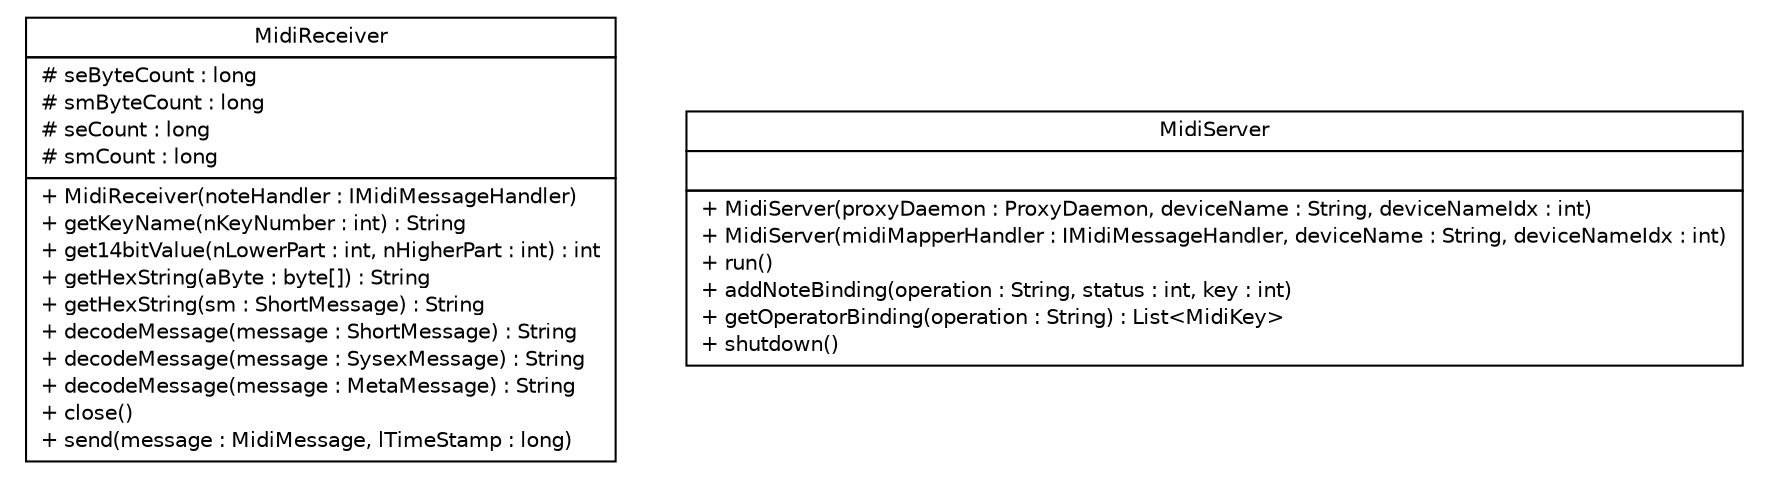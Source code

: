 #!/usr/local/bin/dot
#
# Class diagram 
# Generated by UMLGraph version R5_6 (http://www.umlgraph.org/)
#

digraph G {
	edge [fontname="Helvetica",fontsize=10,labelfontname="Helvetica",labelfontsize=10];
	node [fontname="Helvetica",fontsize=10,shape=plaintext];
	nodesep=0.25;
	ranksep=0.5;
	// com.xley.lfosc.midi.receiver.MidiReceiver
	c217 [label=<<table title="com.xley.lfosc.midi.receiver.MidiReceiver" border="0" cellborder="1" cellspacing="0" cellpadding="2" port="p" href="./MidiReceiver.html">
		<tr><td><table border="0" cellspacing="0" cellpadding="1">
<tr><td align="center" balign="center"> MidiReceiver </td></tr>
		</table></td></tr>
		<tr><td><table border="0" cellspacing="0" cellpadding="1">
<tr><td align="left" balign="left"> # seByteCount : long </td></tr>
<tr><td align="left" balign="left"> # smByteCount : long </td></tr>
<tr><td align="left" balign="left"> # seCount : long </td></tr>
<tr><td align="left" balign="left"> # smCount : long </td></tr>
		</table></td></tr>
		<tr><td><table border="0" cellspacing="0" cellpadding="1">
<tr><td align="left" balign="left"> + MidiReceiver(noteHandler : IMidiMessageHandler) </td></tr>
<tr><td align="left" balign="left"> + getKeyName(nKeyNumber : int) : String </td></tr>
<tr><td align="left" balign="left"> + get14bitValue(nLowerPart : int, nHigherPart : int) : int </td></tr>
<tr><td align="left" balign="left"> + getHexString(aByte : byte[]) : String </td></tr>
<tr><td align="left" balign="left"> + getHexString(sm : ShortMessage) : String </td></tr>
<tr><td align="left" balign="left"> + decodeMessage(message : ShortMessage) : String </td></tr>
<tr><td align="left" balign="left"> + decodeMessage(message : SysexMessage) : String </td></tr>
<tr><td align="left" balign="left"> + decodeMessage(message : MetaMessage) : String </td></tr>
<tr><td align="left" balign="left"> + close() </td></tr>
<tr><td align="left" balign="left"> + send(message : MidiMessage, lTimeStamp : long) </td></tr>
		</table></td></tr>
		</table>>, URL="./MidiReceiver.html", fontname="Helvetica", fontcolor="black", fontsize=10.0];
	// com.xley.lfosc.midi.receiver.MidiServer
	c218 [label=<<table title="com.xley.lfosc.midi.receiver.MidiServer" border="0" cellborder="1" cellspacing="0" cellpadding="2" port="p" href="./MidiServer.html">
		<tr><td><table border="0" cellspacing="0" cellpadding="1">
<tr><td align="center" balign="center"> MidiServer </td></tr>
		</table></td></tr>
		<tr><td><table border="0" cellspacing="0" cellpadding="1">
<tr><td align="left" balign="left">  </td></tr>
		</table></td></tr>
		<tr><td><table border="0" cellspacing="0" cellpadding="1">
<tr><td align="left" balign="left"> + MidiServer(proxyDaemon : ProxyDaemon, deviceName : String, deviceNameIdx : int) </td></tr>
<tr><td align="left" balign="left"> + MidiServer(midiMapperHandler : IMidiMessageHandler, deviceName : String, deviceNameIdx : int) </td></tr>
<tr><td align="left" balign="left"> + run() </td></tr>
<tr><td align="left" balign="left"> + addNoteBinding(operation : String, status : int, key : int) </td></tr>
<tr><td align="left" balign="left"> + getOperatorBinding(operation : String) : List&lt;MidiKey&gt; </td></tr>
<tr><td align="left" balign="left"> + shutdown() </td></tr>
		</table></td></tr>
		</table>>, URL="./MidiServer.html", fontname="Helvetica", fontcolor="black", fontsize=10.0];
}

